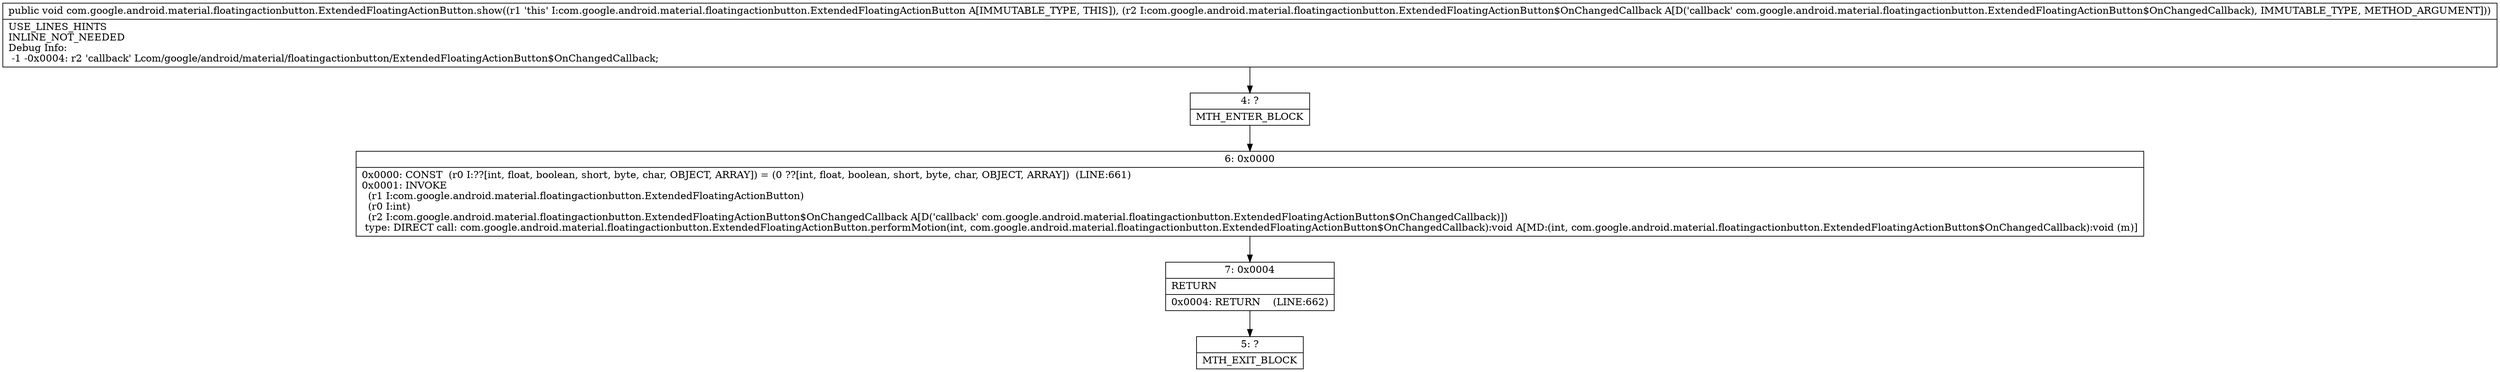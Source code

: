 digraph "CFG forcom.google.android.material.floatingactionbutton.ExtendedFloatingActionButton.show(Lcom\/google\/android\/material\/floatingactionbutton\/ExtendedFloatingActionButton$OnChangedCallback;)V" {
Node_4 [shape=record,label="{4\:\ ?|MTH_ENTER_BLOCK\l}"];
Node_6 [shape=record,label="{6\:\ 0x0000|0x0000: CONST  (r0 I:??[int, float, boolean, short, byte, char, OBJECT, ARRAY]) = (0 ??[int, float, boolean, short, byte, char, OBJECT, ARRAY])  (LINE:661)\l0x0001: INVOKE  \l  (r1 I:com.google.android.material.floatingactionbutton.ExtendedFloatingActionButton)\l  (r0 I:int)\l  (r2 I:com.google.android.material.floatingactionbutton.ExtendedFloatingActionButton$OnChangedCallback A[D('callback' com.google.android.material.floatingactionbutton.ExtendedFloatingActionButton$OnChangedCallback)])\l type: DIRECT call: com.google.android.material.floatingactionbutton.ExtendedFloatingActionButton.performMotion(int, com.google.android.material.floatingactionbutton.ExtendedFloatingActionButton$OnChangedCallback):void A[MD:(int, com.google.android.material.floatingactionbutton.ExtendedFloatingActionButton$OnChangedCallback):void (m)]\l}"];
Node_7 [shape=record,label="{7\:\ 0x0004|RETURN\l|0x0004: RETURN    (LINE:662)\l}"];
Node_5 [shape=record,label="{5\:\ ?|MTH_EXIT_BLOCK\l}"];
MethodNode[shape=record,label="{public void com.google.android.material.floatingactionbutton.ExtendedFloatingActionButton.show((r1 'this' I:com.google.android.material.floatingactionbutton.ExtendedFloatingActionButton A[IMMUTABLE_TYPE, THIS]), (r2 I:com.google.android.material.floatingactionbutton.ExtendedFloatingActionButton$OnChangedCallback A[D('callback' com.google.android.material.floatingactionbutton.ExtendedFloatingActionButton$OnChangedCallback), IMMUTABLE_TYPE, METHOD_ARGUMENT]))  | USE_LINES_HINTS\lINLINE_NOT_NEEDED\lDebug Info:\l  \-1 \-0x0004: r2 'callback' Lcom\/google\/android\/material\/floatingactionbutton\/ExtendedFloatingActionButton$OnChangedCallback;\l}"];
MethodNode -> Node_4;Node_4 -> Node_6;
Node_6 -> Node_7;
Node_7 -> Node_5;
}

